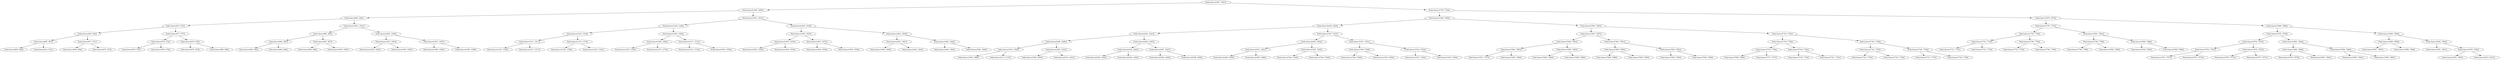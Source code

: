 digraph G{
2017224834 [label="Node{data=[1847, 1847]}"]
2017224834 -> 1416121424
1416121424 [label="Node{data=[1009, 1009]}"]
1416121424 -> 1523259992
1523259992 [label="Node{data=[981, 981]}"]
1523259992 -> 1596482925
1596482925 [label="Node{data=[973, 973]}"]
1596482925 -> 1154182770
1154182770 [label="Node{data=[942, 942]}"]
1154182770 -> 1381478519
1381478519 [label="Node{data=[887, 887]}"]
1381478519 -> 1347189183
1347189183 [label="Node{data=[844, 844]}"]
1381478519 -> 1280540118
1280540118 [label="Node{data=[912, 912]}"]
1154182770 -> 1400124112
1400124112 [label="Node{data=[971, 971]}"]
1400124112 -> 1011872961
1011872961 [label="Node{data=[964, 964]}"]
1400124112 -> 268301174
268301174 [label="Node{data=[972, 972]}"]
1596482925 -> 1486324370
1486324370 [label="Node{data=[977, 977]}"]
1486324370 -> 705153506
705153506 [label="Node{data=[975, 975]}"]
705153506 -> 1772997023
1772997023 [label="Node{data=[974, 974]}"]
705153506 -> 153874847
153874847 [label="Node{data=[976, 976]}"]
1486324370 -> 1842110778
1842110778 [label="Node{data=[979, 979]}"]
1842110778 -> 2031156664
2031156664 [label="Node{data=[978, 978]}"]
1842110778 -> 2121675316
2121675316 [label="Node{data=[980, 980]}"]
1523259992 -> 679973740
679973740 [label="Node{data=[1001, 1001]}"]
679973740 -> 642573047
642573047 [label="Node{data=[985, 985]}"]
642573047 -> 1489970875
1489970875 [label="Node{data=[983, 983]}"]
1489970875 -> 401037316
401037316 [label="Node{data=[982, 982]}"]
1489970875 -> 66037095
66037095 [label="Node{data=[984, 984]}"]
642573047 -> 1123398839
1123398839 [label="Node{data=[987, 987]}"]
1123398839 -> 1664002220
1664002220 [label="Node{data=[986, 986]}"]
1123398839 -> 1319431093
1319431093 [label="Node{data=[1000, 1000]}"]
679973740 -> 815709083
815709083 [label="Node{data=[1005, 1005]}"]
815709083 -> 1604448563
1604448563 [label="Node{data=[1003, 1003]}"]
1604448563 -> 1230784931
1230784931 [label="Node{data=[1002, 1002]}"]
1604448563 -> 550304382
550304382 [label="Node{data=[1004, 1004]}"]
815709083 -> 1707859871
1707859871 [label="Node{data=[1007, 1007]}"]
1707859871 -> 892572284
892572284 [label="Node{data=[1006, 1006]}"]
1707859871 -> 512345128
512345128 [label="Node{data=[1008, 1008]}"]
1416121424 -> 1506923149
1506923149 [label="Node{data=[1831, 1831]}"]
1506923149 -> 1658702095
1658702095 [label="Node{data=[1438, 1438]}"]
1658702095 -> 1263802202
1263802202 [label="Node{data=[1334, 1334]}"]
1263802202 -> 464269980
464269980 [label="Node{data=[1011, 1011]}"]
464269980 -> 1279184606
1279184606 [label="Node{data=[1010, 1010]}"]
464269980 -> 1076360167
1076360167 [label="Node{data=[1017, 1017]}"]
1263802202 -> 723702398
723702398 [label="Node{data=[1374, 1374]}"]
723702398 -> 1365257556
1365257556 [label="Node{data=[1359, 1359]}"]
723702398 -> 1796358552
1796358552 [label="Node{data=[1423, 1423]}"]
1658702095 -> 349515734
349515734 [label="Node{data=[1492, 1492]}"]
349515734 -> 702131728
702131728 [label="Node{data=[1462, 1462]}"]
702131728 -> 2030251250
2030251250 [label="Node{data=[1455, 1455]}"]
702131728 -> 6597835
6597835 [label="Node{data=[1475, 1475]}"]
349515734 -> 1039304846
1039304846 [label="Node{data=[1517, 1517]}"]
1039304846 -> 1505695758
1505695758 [label="Node{data=[1513, 1513]}"]
1039304846 -> 960220023
960220023 [label="Node{data=[1830, 1830]}"]
1506923149 -> 479996527
479996527 [label="Node{data=[1839, 1839]}"]
479996527 -> 889415562
889415562 [label="Node{data=[1835, 1835]}"]
889415562 -> 350058060
350058060 [label="Node{data=[1833, 1833]}"]
350058060 -> 1943697363
1943697363 [label="Node{data=[1832, 1832]}"]
350058060 -> 250147989
250147989 [label="Node{data=[1834, 1834]}"]
889415562 -> 553254389
553254389 [label="Node{data=[1837, 1837]}"]
553254389 -> 1609138352
1609138352 [label="Node{data=[1836, 1836]}"]
553254389 -> 2142044273
2142044273 [label="Node{data=[1838, 1838]}"]
479996527 -> 916987725
916987725 [label="Node{data=[1843, 1843]}"]
916987725 -> 1498503736
1498503736 [label="Node{data=[1841, 1841]}"]
1498503736 -> 1252961698
1252961698 [label="Node{data=[1840, 1840]}"]
1498503736 -> 1561825806
1561825806 [label="Node{data=[1842, 1842]}"]
916987725 -> 724806806
724806806 [label="Node{data=[1845, 1845]}"]
724806806 -> 2027987794
2027987794 [label="Node{data=[1844, 1844]}"]
724806806 -> 1201455697
1201455697 [label="Node{data=[1846, 1846]}"]
2017224834 -> 645574478
645574478 [label="Node{data=[7750, 7750]}"]
645574478 -> 270262283
270262283 [label="Node{data=[7469, 7469]}"]
270262283 -> 1830562665
1830562665 [label="Node{data=[2449, 2449]}"]
1830562665 -> 1278472913
1278472913 [label="Node{data=[2441, 2441]}"]
1278472913 -> 1069556934
1069556934 [label="Node{data=[2286, 2286]}"]
1069556934 -> 1880395917
1880395917 [label="Node{data=[1950, 1950]}"]
1880395917 -> 2086648453
2086648453 [label="Node{data=[1848, 1848]}"]
1880395917 -> 791243429
791243429 [label="Node{data=[2115, 2115]}"]
1069556934 -> 292654482
292654482 [label="Node{data=[2305, 2305]}"]
292654482 -> 1161160649
1161160649 [label="Node{data=[2300, 2300]}"]
292654482 -> 1145038456
1145038456 [label="Node{data=[2431, 2431]}"]
1278472913 -> 547868696
547868696 [label="Node{data=[2445, 2445]}"]
547868696 -> 1026016387
1026016387 [label="Node{data=[2443, 2443]}"]
1026016387 -> 1464231745
1464231745 [label="Node{data=[2442, 2442]}"]
1026016387 -> 1827751927
1827751927 [label="Node{data=[2444, 2444]}"]
547868696 -> 1917349217
1917349217 [label="Node{data=[2447, 2447]}"]
1917349217 -> 1900592247
1900592247 [label="Node{data=[2446, 2446]}"]
1917349217 -> 357605744
357605744 [label="Node{data=[2448, 2448]}"]
1830562665 -> 1945670354
1945670354 [label="Node{data=[7427, 7427]}"]
1945670354 -> 1122687657
1122687657 [label="Node{data=[2492, 2492]}"]
1122687657 -> 1987411335
1987411335 [label="Node{data=[2451, 2451]}"]
1987411335 -> 1723730200
1723730200 [label="Node{data=[2450, 2450]}"]
1987411335 -> 1365735711
1365735711 [label="Node{data=[2480, 2480]}"]
1122687657 -> 1162665480
1162665480 [label="Node{data=[7425, 7425]}"]
1162665480 -> 403180131
403180131 [label="Node{data=[7424, 7424]}"]
1162665480 -> 250095283
250095283 [label="Node{data=[7426, 7426]}"]
1945670354 -> 1680677360
1680677360 [label="Node{data=[7431, 7431]}"]
1680677360 -> 1202857955
1202857955 [label="Node{data=[7429, 7429]}"]
1202857955 -> 523335268
523335268 [label="Node{data=[7428, 7428]}"]
1202857955 -> 1344476815
1344476815 [label="Node{data=[7430, 7430]}"]
1680677360 -> 1548580834
1548580834 [label="Node{data=[7433, 7433]}"]
1548580834 -> 177655479
177655479 [label="Node{data=[7432, 7432]}"]
1548580834 -> 511712215
511712215 [label="Node{data=[7434, 7434]}"]
270262283 -> 1457517030
1457517030 [label="Node{data=[7695, 7695]}"]
1457517030 -> 1629122232
1629122232 [label="Node{data=[7687, 7687]}"]
1629122232 -> 1564866394
1564866394 [label="Node{data=[7683, 7683]}"]
1564866394 -> 1132794246
1132794246 [label="Node{data=[7681, 7681]}"]
1132794246 -> 1786546385
1786546385 [label="Node{data=[7671, 7671]}"]
1132794246 -> 1486967944
1486967944 [label="Node{data=[7682, 7682]}"]
1564866394 -> 715950049
715950049 [label="Node{data=[7685, 7685]}"]
715950049 -> 1104067091
1104067091 [label="Node{data=[7684, 7684]}"]
715950049 -> 1341823227
1341823227 [label="Node{data=[7686, 7686]}"]
1629122232 -> 497914008
497914008 [label="Node{data=[7691, 7691]}"]
497914008 -> 1408278339
1408278339 [label="Node{data=[7689, 7689]}"]
1408278339 -> 1733994764
1733994764 [label="Node{data=[7688, 7688]}"]
1408278339 -> 2088552540
2088552540 [label="Node{data=[7690, 7690]}"]
497914008 -> 228896283
228896283 [label="Node{data=[7693, 7693]}"]
228896283 -> 1517888107
1517888107 [label="Node{data=[7692, 7692]}"]
228896283 -> 1750721249
1750721249 [label="Node{data=[7694, 7694]}"]
1457517030 -> 1920854430
1920854430 [label="Node{data=[7742, 7742]}"]
1920854430 -> 1518425532
1518425532 [label="Node{data=[7738, 7738]}"]
1518425532 -> 1241014013
1241014013 [label="Node{data=[7736, 7736]}"]
1241014013 -> 1855054793
1855054793 [label="Node{data=[7696, 7696]}"]
1241014013 -> 1941821084
1941821084 [label="Node{data=[7737, 7737]}"]
1518425532 -> 591483362
591483362 [label="Node{data=[7740, 7740]}"]
591483362 -> 675671233
675671233 [label="Node{data=[7739, 7739]}"]
591483362 -> 1235996075
1235996075 [label="Node{data=[7741, 7741]}"]
1920854430 -> 1421867828
1421867828 [label="Node{data=[7746, 7746]}"]
1421867828 -> 2102951424
2102951424 [label="Node{data=[7744, 7744]}"]
2102951424 -> 2054993550
2054993550 [label="Node{data=[7743, 7743]}"]
2102951424 -> 1840114431
1840114431 [label="Node{data=[7745, 7745]}"]
1421867828 -> 1180752421
1180752421 [label="Node{data=[7748, 7748]}"]
1180752421 -> 2021004439
2021004439 [label="Node{data=[7747, 7747]}"]
1180752421 -> 1730221521
1730221521 [label="Node{data=[7749, 7749]}"]
645574478 -> 1708777944
1708777944 [label="Node{data=[7870, 7870]}"]
1708777944 -> 631815860
631815860 [label="Node{data=[7797, 7797]}"]
631815860 -> 1840432186
1840432186 [label="Node{data=[7754, 7754]}"]
1840432186 -> 47369152
47369152 [label="Node{data=[7752, 7752]}"]
47369152 -> 674184547
674184547 [label="Node{data=[7751, 7751]}"]
47369152 -> 1209170892
1209170892 [label="Node{data=[7753, 7753]}"]
1840432186 -> 872084960
872084960 [label="Node{data=[7795, 7795]}"]
872084960 -> 669168788
669168788 [label="Node{data=[7755, 7755]}"]
872084960 -> 1987526958
1987526958 [label="Node{data=[7796, 7796]}"]
631815860 -> 761301047
761301047 [label="Node{data=[7801, 7801]}"]
761301047 -> 1238445454
1238445454 [label="Node{data=[7799, 7799]}"]
1238445454 -> 2066048564
2066048564 [label="Node{data=[7798, 7798]}"]
1238445454 -> 924264015
924264015 [label="Node{data=[7800, 7800]}"]
761301047 -> 505360810
505360810 [label="Node{data=[7868, 7868]}"]
505360810 -> 1591923386
1591923386 [label="Node{data=[7830, 7830]}"]
505360810 -> 245762964
245762964 [label="Node{data=[7869, 7869]}"]
1708777944 -> 880977
880977 [label="Node{data=[7886, 7886]}"]
880977 -> 1735955099
1735955099 [label="Node{data=[7878, 7878]}"]
1735955099 -> 793242572
793242572 [label="Node{data=[7874, 7874]}"]
793242572 -> 293846811
293846811 [label="Node{data=[7872, 7872]}"]
293846811 -> 2062533507
2062533507 [label="Node{data=[7871, 7871]}"]
293846811 -> 1503689231
1503689231 [label="Node{data=[7873, 7873]}"]
793242572 -> 1235870588
1235870588 [label="Node{data=[7876, 7876]}"]
1235870588 -> 1172239925
1172239925 [label="Node{data=[7875, 7875]}"]
1235870588 -> 1101649622
1101649622 [label="Node{data=[7877, 7877]}"]
1735955099 -> 461618414
461618414 [label="Node{data=[7882, 7882]}"]
461618414 -> 490151649
490151649 [label="Node{data=[7880, 7880]}"]
490151649 -> 803879980
803879980 [label="Node{data=[7879, 7879]}"]
490151649 -> 544882785
544882785 [label="Node{data=[7881, 7881]}"]
461618414 -> 647560268
647560268 [label="Node{data=[7884, 7884]}"]
647560268 -> 58535528
58535528 [label="Node{data=[7883, 7883]}"]
647560268 -> 2097707383
2097707383 [label="Node{data=[7885, 7885]}"]
880977 -> 251873279
251873279 [label="Node{data=[7890, 7890]}"]
251873279 -> 1855496399
1855496399 [label="Node{data=[7888, 7888]}"]
1855496399 -> 75291930
75291930 [label="Node{data=[7887, 7887]}"]
1855496399 -> 981589795
981589795 [label="Node{data=[7889, 7889]}"]
251873279 -> 799562547
799562547 [label="Node{data=[7892, 7892]}"]
799562547 -> 69015761
69015761 [label="Node{data=[7891, 7891]}"]
799562547 -> 1718321477
1718321477 [label="Node{data=[7939, 7939]}"]
1718321477 -> 1378296428
1378296428 [label="Node{data=[7893, 7893]}"]
1718321477 -> 1060866776
1060866776 [label="Node{data=[8315, 8315]}"]
}